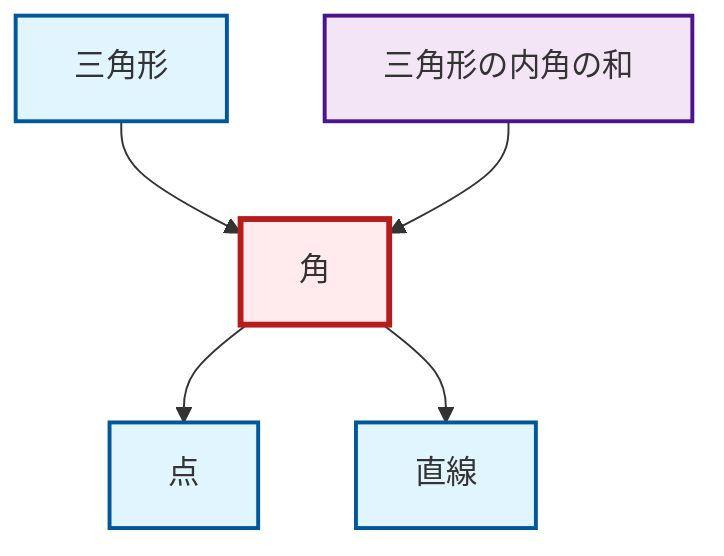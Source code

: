 graph TD
    classDef definition fill:#e1f5fe,stroke:#01579b,stroke-width:2px
    classDef theorem fill:#f3e5f5,stroke:#4a148c,stroke-width:2px
    classDef axiom fill:#fff3e0,stroke:#e65100,stroke-width:2px
    classDef example fill:#e8f5e9,stroke:#1b5e20,stroke-width:2px
    classDef current fill:#ffebee,stroke:#b71c1c,stroke-width:3px
    thm-angle-sum-triangle["三角形の内角の和"]:::theorem
    def-point["点"]:::definition
    def-line["直線"]:::definition
    def-triangle["三角形"]:::definition
    def-angle["角"]:::definition
    def-triangle --> def-angle
    def-angle --> def-point
    thm-angle-sum-triangle --> def-angle
    def-angle --> def-line
    class def-angle current